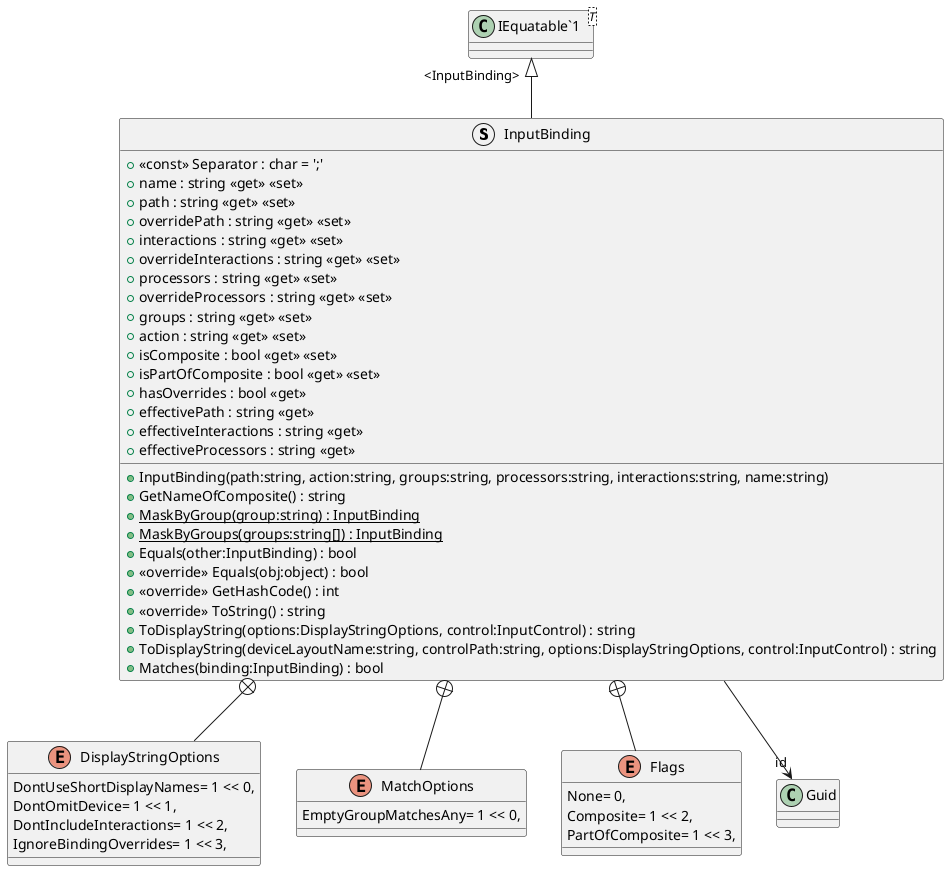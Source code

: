 @startuml
struct InputBinding {
    + <<const>> Separator : char = ';'
    + name : string <<get>> <<set>>
    + path : string <<get>> <<set>>
    + overridePath : string <<get>> <<set>>
    + interactions : string <<get>> <<set>>
    + overrideInteractions : string <<get>> <<set>>
    + processors : string <<get>> <<set>>
    + overrideProcessors : string <<get>> <<set>>
    + groups : string <<get>> <<set>>
    + action : string <<get>> <<set>>
    + isComposite : bool <<get>> <<set>>
    + isPartOfComposite : bool <<get>> <<set>>
    + hasOverrides : bool <<get>>
    + InputBinding(path:string, action:string, groups:string, processors:string, interactions:string, name:string)
    + GetNameOfComposite() : string
    + {static} MaskByGroup(group:string) : InputBinding
    + {static} MaskByGroups(groups:string[]) : InputBinding
    + effectivePath : string <<get>>
    + effectiveInteractions : string <<get>>
    + effectiveProcessors : string <<get>>
    + Equals(other:InputBinding) : bool
    + <<override>> Equals(obj:object) : bool
    + <<override>> GetHashCode() : int
    + <<override>> ToString() : string
    + ToDisplayString(options:DisplayStringOptions, control:InputControl) : string
    + ToDisplayString(deviceLayoutName:string, controlPath:string, options:DisplayStringOptions, control:InputControl) : string
    + Matches(binding:InputBinding) : bool
}
class "IEquatable`1"<T> {
}
enum DisplayStringOptions {
    DontUseShortDisplayNames= 1 << 0,
    DontOmitDevice= 1 << 1,
    DontIncludeInteractions= 1 << 2,
    IgnoreBindingOverrides= 1 << 3,
}
enum MatchOptions {
    EmptyGroupMatchesAny= 1 << 0,
}
enum Flags {
    None= 0,
    Composite= 1 << 2,
    PartOfComposite= 1 << 3,
}
"IEquatable`1" "<InputBinding>" <|-- InputBinding
InputBinding --> "id" Guid
InputBinding +-- DisplayStringOptions
InputBinding +-- MatchOptions
InputBinding +-- Flags
@enduml

